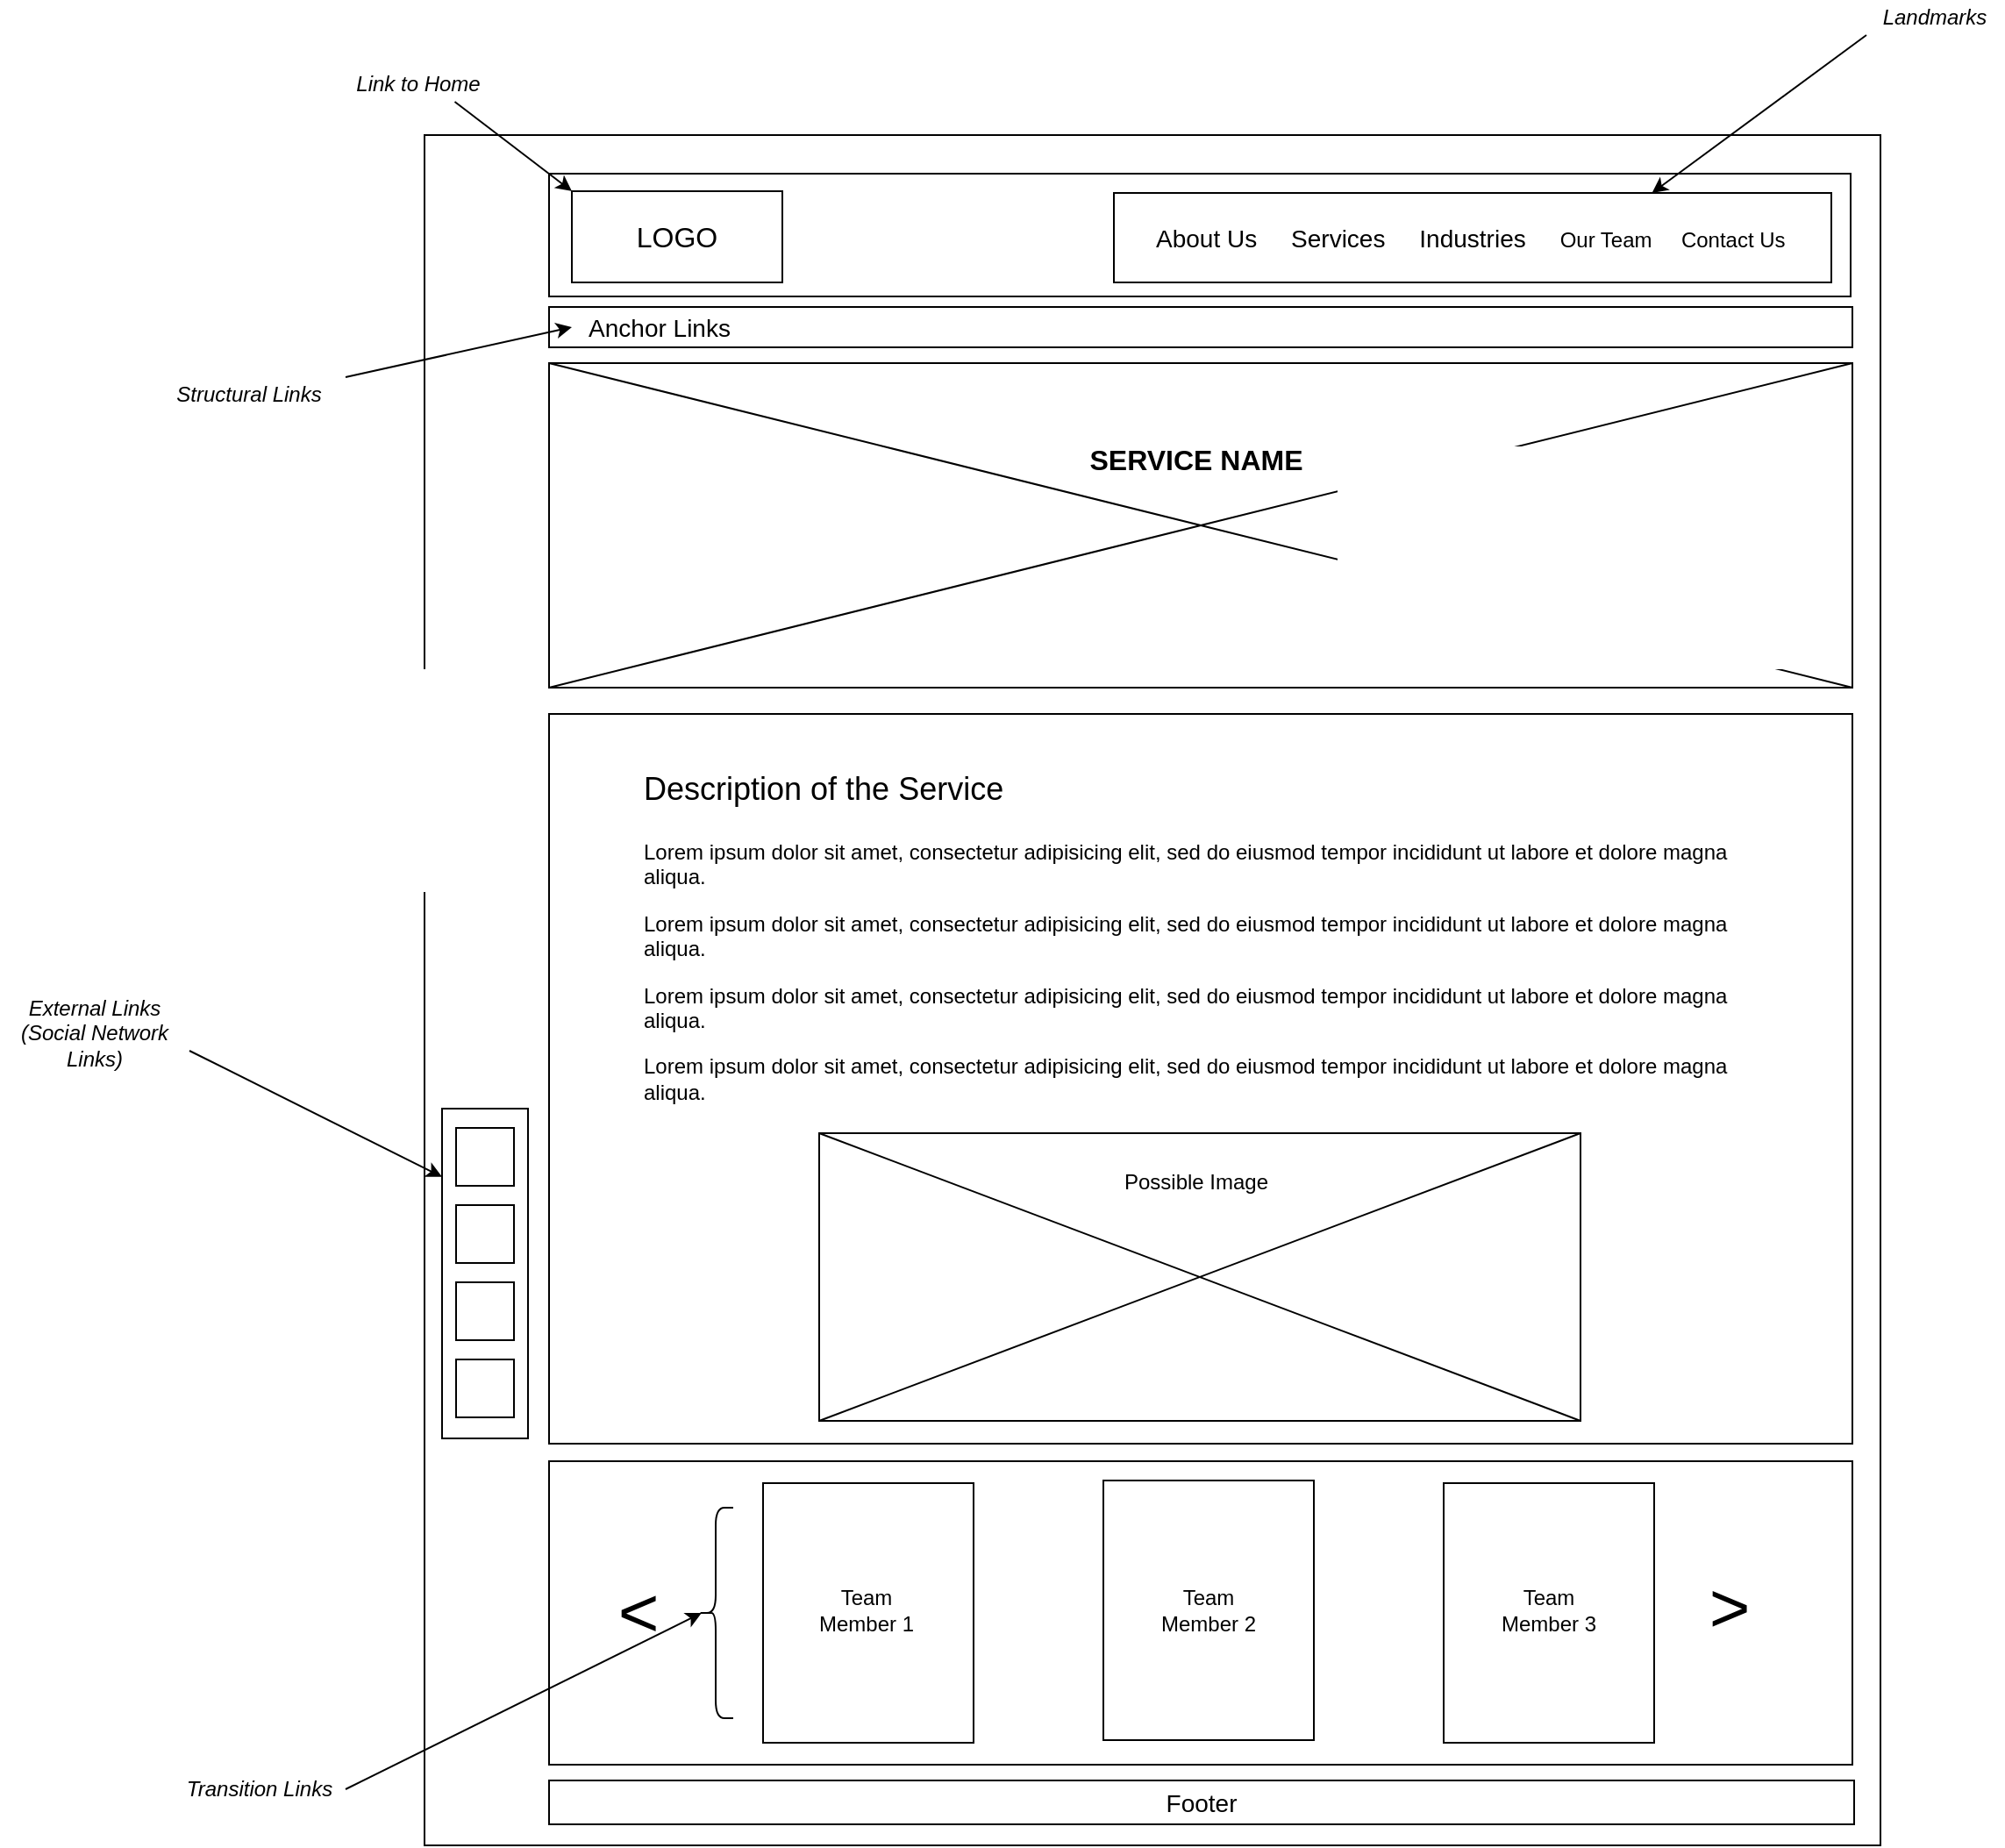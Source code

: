 <mxfile version="14.7.2" type="device"><diagram name="Page-1" id="03018318-947c-dd8e-b7a3-06fadd420f32"><mxGraphModel dx="1750" dy="1108" grid="0" gridSize="10" guides="1" tooltips="1" connect="1" arrows="1" fold="1" page="0" pageScale="1" pageWidth="1100" pageHeight="850" background="none" math="0" shadow="0"><root><mxCell id="0"/><mxCell id="1" parent="0"/><mxCell id="CYJnyLpGrIlCyg3LrzTW-3" value="" style="rounded=0;whiteSpace=wrap;html=1;fillColor=none;" parent="1" vertex="1"><mxGeometry x="14" y="-75" width="830" height="975" as="geometry"/></mxCell><mxCell id="CYJnyLpGrIlCyg3LrzTW-4" value="" style="rounded=0;whiteSpace=wrap;html=1;fillColor=none;" parent="1" vertex="1"><mxGeometry x="85" y="-53" width="742" height="70" as="geometry"/></mxCell><mxCell id="CYJnyLpGrIlCyg3LrzTW-6" value="&lt;font style=&quot;font-size: 16px&quot;&gt;LOGO&lt;/font&gt;" style="rounded=0;whiteSpace=wrap;html=1;fillColor=none;" parent="1" vertex="1"><mxGeometry x="98" y="-43" width="120" height="52" as="geometry"/></mxCell><mxCell id="CYJnyLpGrIlCyg3LrzTW-14" value="" style="rounded=0;whiteSpace=wrap;html=1;strokeColor=#000000;fillColor=none;" parent="1" vertex="1"><mxGeometry x="407" y="-42" width="409" height="51" as="geometry"/></mxCell><mxCell id="CYJnyLpGrIlCyg3LrzTW-15" value="&lt;font style=&quot;font-size: 14px&quot;&gt;About Us&amp;nbsp;&amp;nbsp;&amp;nbsp;&amp;nbsp; Services&amp;nbsp;&amp;nbsp;&amp;nbsp;&amp;nbsp; Industries&amp;nbsp;&amp;nbsp;&amp;nbsp;&amp;nbsp; &lt;/font&gt;Our Team&amp;nbsp;&amp;nbsp;&amp;nbsp;&amp;nbsp; Contact Us" style="text;html=1;strokeColor=none;fillColor=none;align=left;verticalAlign=middle;whiteSpace=wrap;rounded=0;" parent="1" vertex="1"><mxGeometry x="429" y="-26.5" width="373" height="20" as="geometry"/></mxCell><mxCell id="CYJnyLpGrIlCyg3LrzTW-16" value="&lt;i&gt;Landmarks&lt;/i&gt;" style="text;html=1;strokeColor=none;fillColor=none;align=center;verticalAlign=middle;whiteSpace=wrap;rounded=0;" parent="1" vertex="1"><mxGeometry x="836" y="-152" width="78" height="20" as="geometry"/></mxCell><mxCell id="CYJnyLpGrIlCyg3LrzTW-18" value="" style="endArrow=classic;html=1;entryX=0.75;entryY=0;entryDx=0;entryDy=0;exitX=0;exitY=1;exitDx=0;exitDy=0;" parent="1" source="CYJnyLpGrIlCyg3LrzTW-16" target="CYJnyLpGrIlCyg3LrzTW-14" edge="1"><mxGeometry width="50" height="50" relative="1" as="geometry"><mxPoint x="879" y="-68" as="sourcePoint"/><mxPoint x="929" y="-118" as="targetPoint"/></mxGeometry></mxCell><mxCell id="CYJnyLpGrIlCyg3LrzTW-19" value="" style="endArrow=classic;html=1;entryX=0;entryY=0;entryDx=0;entryDy=0;exitX=0.75;exitY=1;exitDx=0;exitDy=0;" parent="1" source="CYJnyLpGrIlCyg3LrzTW-20" target="CYJnyLpGrIlCyg3LrzTW-6" edge="1"><mxGeometry width="50" height="50" relative="1" as="geometry"><mxPoint x="18" y="-91.0" as="sourcePoint"/><mxPoint x="68" y="-141" as="targetPoint"/></mxGeometry></mxCell><mxCell id="CYJnyLpGrIlCyg3LrzTW-20" value="&lt;i&gt;Link to Home&lt;/i&gt;" style="text;html=1;strokeColor=none;fillColor=none;align=center;verticalAlign=middle;whiteSpace=wrap;rounded=0;" parent="1" vertex="1"><mxGeometry x="-31" y="-114" width="83" height="20" as="geometry"/></mxCell><mxCell id="CYJnyLpGrIlCyg3LrzTW-21" value="" style="rounded=0;whiteSpace=wrap;html=1;fillColor=none;strokeColor=#000000;" parent="1" vertex="1"><mxGeometry x="85" y="23" width="743" height="23" as="geometry"/></mxCell><mxCell id="CYJnyLpGrIlCyg3LrzTW-22" value="&lt;font style=&quot;font-size: 14px&quot;&gt;Anchor Links&lt;/font&gt;" style="text;html=1;strokeColor=none;fillColor=none;align=center;verticalAlign=middle;whiteSpace=wrap;rounded=0;" parent="1" vertex="1"><mxGeometry x="98" y="26.5" width="100" height="16" as="geometry"/></mxCell><mxCell id="CYJnyLpGrIlCyg3LrzTW-23" value="&lt;i&gt;Structural Links&lt;/i&gt;" style="text;html=1;strokeColor=none;fillColor=none;align=center;verticalAlign=middle;whiteSpace=wrap;rounded=0;" parent="1" vertex="1"><mxGeometry x="-141" y="63" width="110" height="20" as="geometry"/></mxCell><mxCell id="CYJnyLpGrIlCyg3LrzTW-24" value="" style="endArrow=classic;html=1;entryX=0;entryY=0.5;entryDx=0;entryDy=0;exitX=1;exitY=0;exitDx=0;exitDy=0;" parent="1" source="CYJnyLpGrIlCyg3LrzTW-23" target="CYJnyLpGrIlCyg3LrzTW-22" edge="1"><mxGeometry width="50" height="50" relative="1" as="geometry"><mxPoint x="-22" y="32.0" as="sourcePoint"/><mxPoint x="28" y="-18" as="targetPoint"/></mxGeometry></mxCell><mxCell id="CYJnyLpGrIlCyg3LrzTW-25" value="" style="rounded=0;whiteSpace=wrap;html=1;fillColor=none;strokeColor=#000000;" parent="1" vertex="1"><mxGeometry x="85" y="55" width="743" height="185" as="geometry"/></mxCell><mxCell id="CYJnyLpGrIlCyg3LrzTW-27" value="" style="endArrow=none;html=1;entryX=0;entryY=0;entryDx=0;entryDy=0;exitX=1;exitY=1;exitDx=0;exitDy=0;" parent="1" source="CYJnyLpGrIlCyg3LrzTW-25" target="CYJnyLpGrIlCyg3LrzTW-25" edge="1"><mxGeometry width="50" height="50" relative="1" as="geometry"><mxPoint x="494" y="106" as="sourcePoint"/><mxPoint x="544" y="56" as="targetPoint"/></mxGeometry></mxCell><mxCell id="CYJnyLpGrIlCyg3LrzTW-28" value="" style="endArrow=none;html=1;entryX=1;entryY=0;entryDx=0;entryDy=0;exitX=0;exitY=1;exitDx=0;exitDy=0;" parent="1" source="CYJnyLpGrIlCyg3LrzTW-25" target="CYJnyLpGrIlCyg3LrzTW-25" edge="1"><mxGeometry width="50" height="50" relative="1" as="geometry"><mxPoint x="494" y="106" as="sourcePoint"/><mxPoint x="544" y="56" as="targetPoint"/></mxGeometry></mxCell><mxCell id="CYJnyLpGrIlCyg3LrzTW-29" value="&lt;b&gt;&lt;font style=&quot;font-size: 16px&quot;&gt;SERVICE NAME&lt;br&gt;&lt;/font&gt;&lt;/b&gt;" style="text;html=1;strokeColor=none;fillColor=none;align=center;verticalAlign=middle;whiteSpace=wrap;rounded=0;" parent="1" vertex="1"><mxGeometry x="388" y="100" width="132" height="20" as="geometry"/></mxCell><mxCell id="CYJnyLpGrIlCyg3LrzTW-30" value="" style="rounded=0;whiteSpace=wrap;html=1;fillColor=none;strokeColor=#000000;" parent="1" vertex="1"><mxGeometry x="85" y="255" width="743" height="416" as="geometry"/></mxCell><mxCell id="CYJnyLpGrIlCyg3LrzTW-31" value="&lt;h1&gt;&lt;span style=&quot;font-weight: normal&quot;&gt;&lt;font style=&quot;font-size: 18px&quot;&gt;Description of the Service&lt;/font&gt;&lt;/span&gt;&lt;br&gt;&lt;/h1&gt;&lt;p&gt;Lorem ipsum dolor sit amet, consectetur adipisicing elit, sed do eiusmod tempor incididunt ut labore et dolore magna aliqua. &lt;br&gt;&lt;/p&gt;&lt;p&gt;Lorem ipsum dolor sit amet, consectetur adipisicing elit, sed do eiusmod tempor incididunt ut labore et dolore magna aliqua.&lt;/p&gt;&lt;p&gt;Lorem ipsum dolor sit amet, consectetur adipisicing elit, sed do eiusmod tempor incididunt ut labore et dolore magna aliqua.&lt;/p&gt;&lt;p&gt;Lorem ipsum dolor sit amet, consectetur adipisicing elit, sed do eiusmod tempor incididunt ut labore et dolore magna aliqua.&lt;/p&gt;" style="text;html=1;strokeColor=none;fillColor=none;spacing=5;spacingTop=-20;whiteSpace=wrap;overflow=hidden;rounded=0;" parent="1" vertex="1"><mxGeometry x="134" y="276" width="644" height="218" as="geometry"/></mxCell><mxCell id="CYJnyLpGrIlCyg3LrzTW-32" value="" style="rounded=0;whiteSpace=wrap;html=1;strokeColor=#000000;fillColor=none;" parent="1" vertex="1"><mxGeometry x="239" y="494" width="434" height="164" as="geometry"/></mxCell><mxCell id="CYJnyLpGrIlCyg3LrzTW-33" value="" style="endArrow=none;html=1;entryX=1;entryY=1;entryDx=0;entryDy=0;exitX=0;exitY=0;exitDx=0;exitDy=0;" parent="1" source="CYJnyLpGrIlCyg3LrzTW-32" target="CYJnyLpGrIlCyg3LrzTW-32" edge="1"><mxGeometry width="50" height="50" relative="1" as="geometry"><mxPoint x="494" y="443" as="sourcePoint"/><mxPoint x="544" y="393" as="targetPoint"/></mxGeometry></mxCell><mxCell id="CYJnyLpGrIlCyg3LrzTW-34" value="" style="endArrow=none;html=1;entryX=1;entryY=0;entryDx=0;entryDy=0;exitX=0;exitY=1;exitDx=0;exitDy=0;" parent="1" source="CYJnyLpGrIlCyg3LrzTW-32" target="CYJnyLpGrIlCyg3LrzTW-32" edge="1"><mxGeometry width="50" height="50" relative="1" as="geometry"><mxPoint x="494" y="443" as="sourcePoint"/><mxPoint x="544" y="393" as="targetPoint"/></mxGeometry></mxCell><mxCell id="CYJnyLpGrIlCyg3LrzTW-35" value="Possible Image" style="text;html=1;strokeColor=none;fillColor=none;align=center;verticalAlign=middle;whiteSpace=wrap;rounded=0;" parent="1" vertex="1"><mxGeometry x="353" y="512" width="202" height="20" as="geometry"/></mxCell><mxCell id="CYJnyLpGrIlCyg3LrzTW-48" value="" style="group" parent="1" vertex="1" connectable="0"><mxGeometry x="85" y="681" width="743" height="173" as="geometry"/></mxCell><mxCell id="CYJnyLpGrIlCyg3LrzTW-49" value="" style="rounded=0;whiteSpace=wrap;html=1;fillColor=none;strokeColor=#000000;" parent="CYJnyLpGrIlCyg3LrzTW-48" vertex="1"><mxGeometry width="743" height="173" as="geometry"/></mxCell><mxCell id="CYJnyLpGrIlCyg3LrzTW-50" value="" style="rounded=0;whiteSpace=wrap;html=1;fillColor=none;strokeColor=#000000;" parent="CYJnyLpGrIlCyg3LrzTW-48" vertex="1"><mxGeometry x="122" y="12.5" width="120" height="148" as="geometry"/></mxCell><mxCell id="CYJnyLpGrIlCyg3LrzTW-51" value="" style="rounded=0;whiteSpace=wrap;html=1;fillColor=none;strokeColor=#000000;" parent="CYJnyLpGrIlCyg3LrzTW-48" vertex="1"><mxGeometry x="316" y="11" width="120" height="148" as="geometry"/></mxCell><mxCell id="CYJnyLpGrIlCyg3LrzTW-52" value="" style="rounded=0;whiteSpace=wrap;html=1;fillColor=none;strokeColor=#000000;" parent="CYJnyLpGrIlCyg3LrzTW-48" vertex="1"><mxGeometry x="510" y="12.5" width="120" height="148" as="geometry"/></mxCell><mxCell id="CYJnyLpGrIlCyg3LrzTW-53" value="&lt;font style=&quot;font-size: 40px&quot;&gt;&amp;lt;&lt;/font&gt;" style="text;html=1;strokeColor=none;fillColor=none;align=center;verticalAlign=middle;whiteSpace=wrap;rounded=0;" parent="CYJnyLpGrIlCyg3LrzTW-48" vertex="1"><mxGeometry x="31" y="62.5" width="40" height="45" as="geometry"/></mxCell><mxCell id="CYJnyLpGrIlCyg3LrzTW-54" value="&lt;font style=&quot;font-size: 40px&quot;&gt;&amp;lt;&lt;/font&gt;" style="text;html=1;strokeColor=none;fillColor=none;align=center;verticalAlign=middle;whiteSpace=wrap;rounded=0;rotation=-180;" parent="CYJnyLpGrIlCyg3LrzTW-48" vertex="1"><mxGeometry x="653" y="64" width="40" height="45" as="geometry"/></mxCell><mxCell id="CYJnyLpGrIlCyg3LrzTW-55" value="Team Member 1" style="text;html=1;strokeColor=none;fillColor=none;align=center;verticalAlign=middle;whiteSpace=wrap;rounded=0;" parent="CYJnyLpGrIlCyg3LrzTW-48" vertex="1"><mxGeometry x="148" y="75" width="66" height="20" as="geometry"/></mxCell><mxCell id="CYJnyLpGrIlCyg3LrzTW-56" value="Team Member 2" style="text;html=1;strokeColor=none;fillColor=none;align=center;verticalAlign=middle;whiteSpace=wrap;rounded=0;" parent="CYJnyLpGrIlCyg3LrzTW-48" vertex="1"><mxGeometry x="343" y="75" width="66" height="20" as="geometry"/></mxCell><mxCell id="CYJnyLpGrIlCyg3LrzTW-57" value="Team Member 3" style="text;html=1;strokeColor=none;fillColor=none;align=center;verticalAlign=middle;whiteSpace=wrap;rounded=0;" parent="CYJnyLpGrIlCyg3LrzTW-48" vertex="1"><mxGeometry x="537" y="75" width="66" height="20" as="geometry"/></mxCell><mxCell id="CYJnyLpGrIlCyg3LrzTW-79" value="" style="shape=curlyBracket;whiteSpace=wrap;html=1;rounded=1;strokeColor=#000000;fillColor=none;" parent="CYJnyLpGrIlCyg3LrzTW-48" vertex="1"><mxGeometry x="85" y="26.5" width="20" height="120" as="geometry"/></mxCell><mxCell id="CYJnyLpGrIlCyg3LrzTW-68" value="&lt;font style=&quot;font-size: 14px&quot;&gt;Footer&lt;/font&gt;" style="rounded=0;whiteSpace=wrap;html=1;strokeColor=#000000;fillColor=none;" parent="1" vertex="1"><mxGeometry x="85" y="863" width="744" height="25" as="geometry"/></mxCell><mxCell id="CYJnyLpGrIlCyg3LrzTW-69" value="" style="rounded=0;whiteSpace=wrap;html=1;strokeColor=#000000;fillColor=none;" parent="1" vertex="1"><mxGeometry x="24" y="480" width="49" height="188" as="geometry"/></mxCell><mxCell id="CYJnyLpGrIlCyg3LrzTW-70" value="" style="whiteSpace=wrap;html=1;aspect=fixed;strokeColor=#000000;fillColor=none;" parent="1" vertex="1"><mxGeometry x="32" y="491" width="33" height="33" as="geometry"/></mxCell><mxCell id="CYJnyLpGrIlCyg3LrzTW-71" value="" style="whiteSpace=wrap;html=1;aspect=fixed;strokeColor=#000000;fillColor=none;" parent="1" vertex="1"><mxGeometry x="32" y="535" width="33" height="33" as="geometry"/></mxCell><mxCell id="CYJnyLpGrIlCyg3LrzTW-72" value="" style="whiteSpace=wrap;html=1;aspect=fixed;strokeColor=#000000;fillColor=none;" parent="1" vertex="1"><mxGeometry x="32" y="579" width="33" height="33" as="geometry"/></mxCell><mxCell id="CYJnyLpGrIlCyg3LrzTW-73" value="" style="whiteSpace=wrap;html=1;aspect=fixed;strokeColor=#000000;fillColor=none;" parent="1" vertex="1"><mxGeometry x="32" y="623" width="33" height="33" as="geometry"/></mxCell><mxCell id="CYJnyLpGrIlCyg3LrzTW-74" value="&lt;i&gt;External Links (Social Network Links)&lt;/i&gt;" style="text;html=1;strokeColor=none;fillColor=none;align=center;verticalAlign=middle;whiteSpace=wrap;rounded=0;" parent="1" vertex="1"><mxGeometry x="-228" y="427" width="108" height="20" as="geometry"/></mxCell><mxCell id="CYJnyLpGrIlCyg3LrzTW-75" value="" style="endArrow=classic;html=1;entryX=0;entryY=0.207;entryDx=0;entryDy=0;entryPerimeter=0;exitX=1;exitY=1;exitDx=0;exitDy=0;" parent="1" source="CYJnyLpGrIlCyg3LrzTW-74" target="CYJnyLpGrIlCyg3LrzTW-69" edge="1"><mxGeometry width="50" height="50" relative="1" as="geometry"><mxPoint x="-111" y="602.0" as="sourcePoint"/><mxPoint x="-61" y="552" as="targetPoint"/></mxGeometry></mxCell><mxCell id="CYJnyLpGrIlCyg3LrzTW-81" value="&lt;i&gt;Transition Links&lt;/i&gt;" style="text;html=1;strokeColor=none;fillColor=none;align=center;verticalAlign=middle;whiteSpace=wrap;rounded=0;" parent="1" vertex="1"><mxGeometry x="-129" y="858" width="98" height="20" as="geometry"/></mxCell><mxCell id="CYJnyLpGrIlCyg3LrzTW-83" value="" style="endArrow=classic;html=1;exitX=1;exitY=0.5;exitDx=0;exitDy=0;entryX=0.1;entryY=0.5;entryDx=0;entryDy=0;entryPerimeter=0;" parent="1" source="CYJnyLpGrIlCyg3LrzTW-81" target="CYJnyLpGrIlCyg3LrzTW-79" edge="1"><mxGeometry width="50" height="50" relative="1" as="geometry"><mxPoint x="-114" y="1004.0" as="sourcePoint"/><mxPoint x="-64" y="954" as="targetPoint"/></mxGeometry></mxCell></root></mxGraphModel></diagram></mxfile>